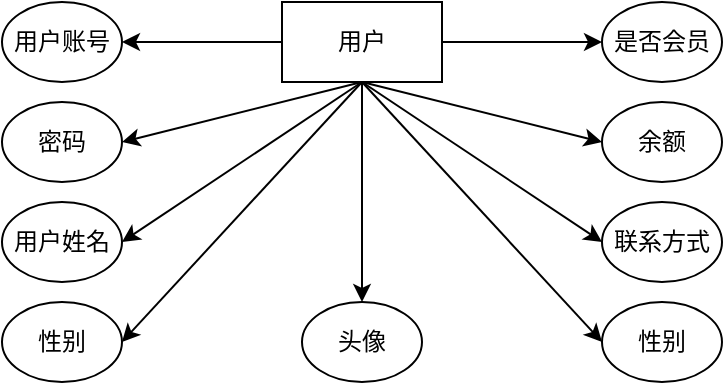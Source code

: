 <mxfile version="16.6.1" type="github">
  <diagram id="JYGWlqTetd3V91hgGFpW" name="Page-1">
    <mxGraphModel dx="631" dy="745" grid="1" gridSize="10" guides="1" tooltips="1" connect="1" arrows="1" fold="1" page="1" pageScale="1" pageWidth="827" pageHeight="1169" math="0" shadow="0">
      <root>
        <mxCell id="0" />
        <mxCell id="1" parent="0" />
        <mxCell id="jwWp1j_d-DZrZMPaIDys-17" style="edgeStyle=orthogonalEdgeStyle;rounded=0;orthogonalLoop=1;jettySize=auto;html=1;exitX=0;exitY=0.5;exitDx=0;exitDy=0;entryX=1;entryY=0.5;entryDx=0;entryDy=0;" edge="1" parent="1" source="jwWp1j_d-DZrZMPaIDys-1" target="jwWp1j_d-DZrZMPaIDys-2">
          <mxGeometry relative="1" as="geometry" />
        </mxCell>
        <mxCell id="jwWp1j_d-DZrZMPaIDys-1" value="用户" style="rounded=0;whiteSpace=wrap;html=1;" vertex="1" parent="1">
          <mxGeometry x="360" y="40" width="80" height="40" as="geometry" />
        </mxCell>
        <mxCell id="jwWp1j_d-DZrZMPaIDys-2" value="用户账号" style="ellipse;whiteSpace=wrap;html=1;" vertex="1" parent="1">
          <mxGeometry x="220" y="40" width="60" height="40" as="geometry" />
        </mxCell>
        <mxCell id="jwWp1j_d-DZrZMPaIDys-4" value="密码" style="ellipse;whiteSpace=wrap;html=1;" vertex="1" parent="1">
          <mxGeometry x="220" y="90" width="60" height="40" as="geometry" />
        </mxCell>
        <mxCell id="jwWp1j_d-DZrZMPaIDys-5" value="联系方式" style="ellipse;whiteSpace=wrap;html=1;" vertex="1" parent="1">
          <mxGeometry x="520" y="140" width="60" height="40" as="geometry" />
        </mxCell>
        <mxCell id="jwWp1j_d-DZrZMPaIDys-6" value="性别" style="ellipse;whiteSpace=wrap;html=1;" vertex="1" parent="1">
          <mxGeometry x="220" y="190" width="60" height="40" as="geometry" />
        </mxCell>
        <mxCell id="jwWp1j_d-DZrZMPaIDys-7" value="余额" style="ellipse;whiteSpace=wrap;html=1;" vertex="1" parent="1">
          <mxGeometry x="520" y="90" width="60" height="40" as="geometry" />
        </mxCell>
        <mxCell id="jwWp1j_d-DZrZMPaIDys-8" value="用户姓名" style="ellipse;whiteSpace=wrap;html=1;" vertex="1" parent="1">
          <mxGeometry x="220" y="140" width="60" height="40" as="geometry" />
        </mxCell>
        <mxCell id="jwWp1j_d-DZrZMPaIDys-9" value="性别" style="ellipse;whiteSpace=wrap;html=1;" vertex="1" parent="1">
          <mxGeometry x="520" y="190" width="60" height="40" as="geometry" />
        </mxCell>
        <mxCell id="jwWp1j_d-DZrZMPaIDys-10" value="是否会员" style="ellipse;whiteSpace=wrap;html=1;" vertex="1" parent="1">
          <mxGeometry x="520" y="40" width="60" height="40" as="geometry" />
        </mxCell>
        <mxCell id="jwWp1j_d-DZrZMPaIDys-11" value="头像" style="ellipse;whiteSpace=wrap;html=1;" vertex="1" parent="1">
          <mxGeometry x="370" y="190" width="60" height="40" as="geometry" />
        </mxCell>
        <mxCell id="jwWp1j_d-DZrZMPaIDys-25" value="" style="endArrow=classic;html=1;rounded=0;exitX=1;exitY=0.5;exitDx=0;exitDy=0;entryX=0;entryY=0.5;entryDx=0;entryDy=0;" edge="1" parent="1" source="jwWp1j_d-DZrZMPaIDys-1" target="jwWp1j_d-DZrZMPaIDys-10">
          <mxGeometry width="50" height="50" relative="1" as="geometry">
            <mxPoint x="360" y="410" as="sourcePoint" />
            <mxPoint x="410" y="360" as="targetPoint" />
          </mxGeometry>
        </mxCell>
        <mxCell id="jwWp1j_d-DZrZMPaIDys-26" value="" style="endArrow=classic;html=1;rounded=0;exitX=0.5;exitY=1;exitDx=0;exitDy=0;entryX=1;entryY=0.5;entryDx=0;entryDy=0;" edge="1" parent="1" source="jwWp1j_d-DZrZMPaIDys-1" target="jwWp1j_d-DZrZMPaIDys-4">
          <mxGeometry width="50" height="50" relative="1" as="geometry">
            <mxPoint x="360" y="410" as="sourcePoint" />
            <mxPoint x="410" y="360" as="targetPoint" />
          </mxGeometry>
        </mxCell>
        <mxCell id="jwWp1j_d-DZrZMPaIDys-27" value="" style="endArrow=classic;html=1;rounded=0;entryX=1;entryY=0.5;entryDx=0;entryDy=0;" edge="1" parent="1" target="jwWp1j_d-DZrZMPaIDys-8">
          <mxGeometry width="50" height="50" relative="1" as="geometry">
            <mxPoint x="400" y="80" as="sourcePoint" />
            <mxPoint x="410" y="360" as="targetPoint" />
          </mxGeometry>
        </mxCell>
        <mxCell id="jwWp1j_d-DZrZMPaIDys-28" value="" style="endArrow=classic;html=1;rounded=0;entryX=1;entryY=0.5;entryDx=0;entryDy=0;" edge="1" parent="1" target="jwWp1j_d-DZrZMPaIDys-6">
          <mxGeometry width="50" height="50" relative="1" as="geometry">
            <mxPoint x="400" y="80" as="sourcePoint" />
            <mxPoint x="410" y="360" as="targetPoint" />
          </mxGeometry>
        </mxCell>
        <mxCell id="jwWp1j_d-DZrZMPaIDys-29" value="" style="endArrow=classic;html=1;rounded=0;entryX=0.5;entryY=0;entryDx=0;entryDy=0;" edge="1" parent="1" target="jwWp1j_d-DZrZMPaIDys-11">
          <mxGeometry width="50" height="50" relative="1" as="geometry">
            <mxPoint x="400" y="80" as="sourcePoint" />
            <mxPoint x="410" y="360" as="targetPoint" />
          </mxGeometry>
        </mxCell>
        <mxCell id="jwWp1j_d-DZrZMPaIDys-30" value="" style="endArrow=classic;html=1;rounded=0;entryX=0;entryY=0.5;entryDx=0;entryDy=0;" edge="1" parent="1" target="jwWp1j_d-DZrZMPaIDys-7">
          <mxGeometry width="50" height="50" relative="1" as="geometry">
            <mxPoint x="400" y="80" as="sourcePoint" />
            <mxPoint x="410" y="360" as="targetPoint" />
          </mxGeometry>
        </mxCell>
        <mxCell id="jwWp1j_d-DZrZMPaIDys-31" value="" style="endArrow=classic;html=1;rounded=0;entryX=0;entryY=0.5;entryDx=0;entryDy=0;" edge="1" parent="1" target="jwWp1j_d-DZrZMPaIDys-5">
          <mxGeometry width="50" height="50" relative="1" as="geometry">
            <mxPoint x="400" y="80" as="sourcePoint" />
            <mxPoint x="410" y="360" as="targetPoint" />
          </mxGeometry>
        </mxCell>
        <mxCell id="jwWp1j_d-DZrZMPaIDys-32" value="" style="endArrow=classic;html=1;rounded=0;entryX=0;entryY=0.5;entryDx=0;entryDy=0;" edge="1" parent="1" target="jwWp1j_d-DZrZMPaIDys-9">
          <mxGeometry width="50" height="50" relative="1" as="geometry">
            <mxPoint x="400" y="80" as="sourcePoint" />
            <mxPoint x="410" y="360" as="targetPoint" />
          </mxGeometry>
        </mxCell>
      </root>
    </mxGraphModel>
  </diagram>
</mxfile>
